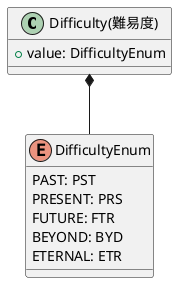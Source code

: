 @startuml Difficulty


class "Difficulty(難易度)" as Difficulty {
    + value: DifficultyEnum
}

enum "DifficultyEnum" as DifficultyEnum {
    PAST: PST
    PRESENT: PRS
    FUTURE: FTR
    BEYOND: BYD
    ETERNAL: ETR
}

Difficulty *-down- DifficultyEnum
@enduml
